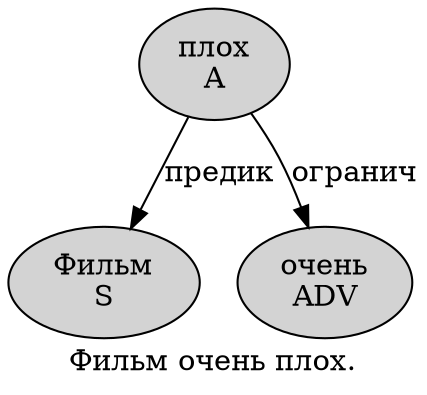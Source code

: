 digraph SENTENCE_3129 {
	graph [label="Фильм очень плох."]
	node [style=filled]
		0 [label="Фильм
S" color="" fillcolor=lightgray penwidth=1 shape=ellipse]
		1 [label="очень
ADV" color="" fillcolor=lightgray penwidth=1 shape=ellipse]
		2 [label="плох
A" color="" fillcolor=lightgray penwidth=1 shape=ellipse]
			2 -> 0 [label="предик"]
			2 -> 1 [label="огранич"]
}